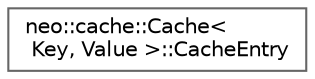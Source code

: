 digraph "Graphical Class Hierarchy"
{
 // LATEX_PDF_SIZE
  bgcolor="transparent";
  edge [fontname=Helvetica,fontsize=10,labelfontname=Helvetica,labelfontsize=10];
  node [fontname=Helvetica,fontsize=10,shape=box,height=0.2,width=0.4];
  rankdir="LR";
  Node0 [id="Node000000",label="neo::cache::Cache\<\l Key, Value \>::CacheEntry",height=0.2,width=0.4,color="grey40", fillcolor="white", style="filled",URL="$structneo_1_1cache_1_1_cache_1_1_cache_entry.html",tooltip=" "];
}
